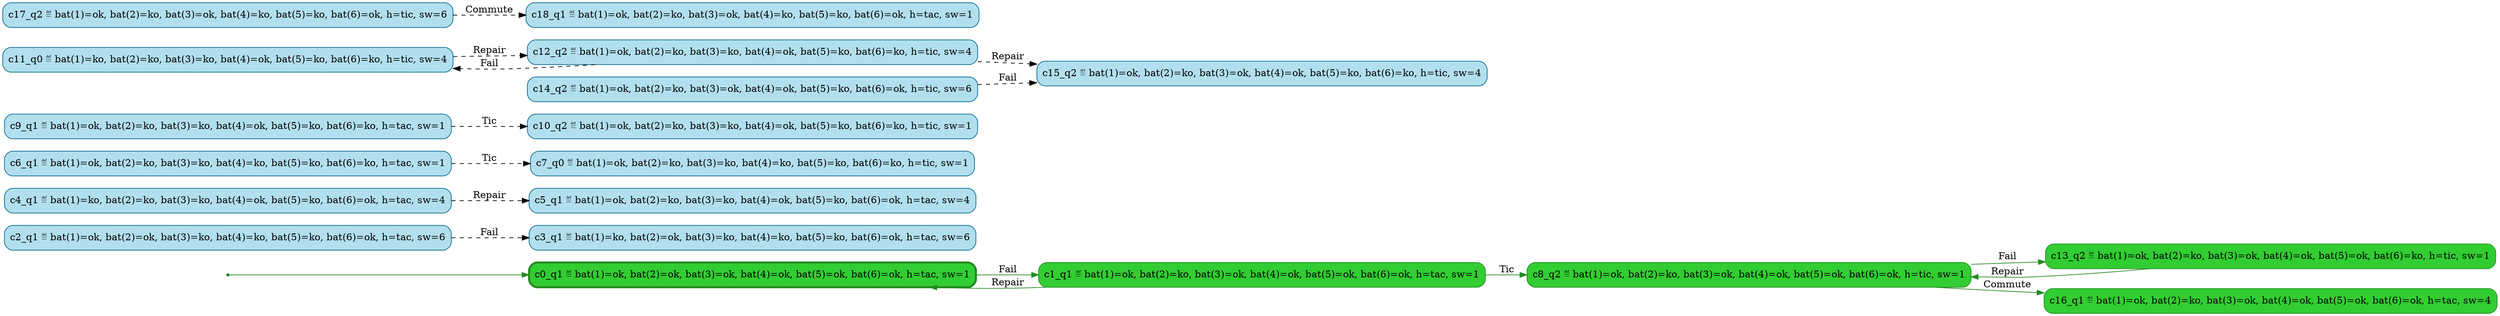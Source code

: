 digraph g {

	rankdir="LR"

	__invisible__[shape="point", color="forestgreen"]
	c0_q1[label="c0_q1 ≝ bat(1)=ok, bat(2)=ok, bat(3)=ok, bat(4)=ok, bat(5)=ok, bat(6)=ok, h=tac, sw=1", shape="box", style="rounded, filled", color="forestgreen", fillcolor="limegreen", penwidth=3] // Initial
	c1_q1[label="c1_q1 ≝ bat(1)=ok, bat(2)=ko, bat(3)=ok, bat(4)=ok, bat(5)=ok, bat(6)=ok, h=tac, sw=1", shape="box", style="rounded, filled", color="forestgreen", fillcolor="limegreen"]
	c8_q2[label="c8_q2 ≝ bat(1)=ok, bat(2)=ko, bat(3)=ok, bat(4)=ok, bat(5)=ok, bat(6)=ok, h=tic, sw=1", shape="box", style="rounded, filled", color="forestgreen", fillcolor="limegreen"]
	c13_q2[label="c13_q2 ≝ bat(1)=ok, bat(2)=ko, bat(3)=ok, bat(4)=ok, bat(5)=ok, bat(6)=ko, h=tic, sw=1", shape="box", style="rounded, filled", color="forestgreen", fillcolor="limegreen"]
	c16_q1[label="c16_q1 ≝ bat(1)=ok, bat(2)=ko, bat(3)=ok, bat(4)=ok, bat(5)=ok, bat(6)=ok, h=tac, sw=4", shape="box", style="rounded, filled", color="forestgreen", fillcolor="limegreen"]
	c2_q1[label="c2_q1 ≝ bat(1)=ok, bat(2)=ok, bat(3)=ko, bat(4)=ko, bat(5)=ko, bat(6)=ok, h=tac, sw=6", shape="box", style="rounded, filled", color="deepskyblue4", fillcolor="lightblue2"]
	c3_q1[label="c3_q1 ≝ bat(1)=ko, bat(2)=ok, bat(3)=ko, bat(4)=ko, bat(5)=ko, bat(6)=ok, h=tac, sw=6", shape="box", style="rounded, filled", color="deepskyblue4", fillcolor="lightblue2"]
	c4_q1[label="c4_q1 ≝ bat(1)=ko, bat(2)=ko, bat(3)=ko, bat(4)=ok, bat(5)=ko, bat(6)=ok, h=tac, sw=4", shape="box", style="rounded, filled", color="deepskyblue4", fillcolor="lightblue2"]
	c5_q1[label="c5_q1 ≝ bat(1)=ok, bat(2)=ko, bat(3)=ko, bat(4)=ok, bat(5)=ko, bat(6)=ok, h=tac, sw=4", shape="box", style="rounded, filled", color="deepskyblue4", fillcolor="lightblue2"]
	c6_q1[label="c6_q1 ≝ bat(1)=ok, bat(2)=ko, bat(3)=ko, bat(4)=ko, bat(5)=ko, bat(6)=ko, h=tac, sw=1", shape="box", style="rounded, filled", color="deepskyblue4", fillcolor="lightblue2"]
	c7_q0[label="c7_q0 ≝ bat(1)=ok, bat(2)=ko, bat(3)=ko, bat(4)=ko, bat(5)=ko, bat(6)=ko, h=tic, sw=1", shape="box", style="rounded, filled", color="deepskyblue4", fillcolor="lightblue2"]
	c9_q1[label="c9_q1 ≝ bat(1)=ok, bat(2)=ko, bat(3)=ko, bat(4)=ok, bat(5)=ko, bat(6)=ko, h=tac, sw=1", shape="box", style="rounded, filled", color="deepskyblue4", fillcolor="lightblue2"]
	c10_q2[label="c10_q2 ≝ bat(1)=ok, bat(2)=ko, bat(3)=ko, bat(4)=ok, bat(5)=ko, bat(6)=ko, h=tic, sw=1", shape="box", style="rounded, filled", color="deepskyblue4", fillcolor="lightblue2"]
	c11_q0[label="c11_q0 ≝ bat(1)=ko, bat(2)=ko, bat(3)=ko, bat(4)=ok, bat(5)=ko, bat(6)=ko, h=tic, sw=4", shape="box", style="rounded, filled", color="deepskyblue4", fillcolor="lightblue2"]
	c12_q2[label="c12_q2 ≝ bat(1)=ok, bat(2)=ko, bat(3)=ko, bat(4)=ok, bat(5)=ko, bat(6)=ko, h=tic, sw=4", shape="box", style="rounded, filled", color="deepskyblue4", fillcolor="lightblue2"]
	c14_q2[label="c14_q2 ≝ bat(1)=ok, bat(2)=ko, bat(3)=ok, bat(4)=ok, bat(5)=ko, bat(6)=ok, h=tic, sw=6", shape="box", style="rounded, filled", color="deepskyblue4", fillcolor="lightblue2"]
	c15_q2[label="c15_q2 ≝ bat(1)=ok, bat(2)=ko, bat(3)=ok, bat(4)=ok, bat(5)=ko, bat(6)=ko, h=tic, sw=4", shape="box", style="rounded, filled", color="deepskyblue4", fillcolor="lightblue2"]
	c17_q2[label="c17_q2 ≝ bat(1)=ok, bat(2)=ko, bat(3)=ok, bat(4)=ko, bat(5)=ko, bat(6)=ok, h=tic, sw=6", shape="box", style="rounded, filled", color="deepskyblue4", fillcolor="lightblue2"]
	c18_q1[label="c18_q1 ≝ bat(1)=ok, bat(2)=ko, bat(3)=ok, bat(4)=ko, bat(5)=ko, bat(6)=ok, h=tac, sw=1", shape="box", style="rounded, filled", color="deepskyblue4", fillcolor="lightblue2"]

	__invisible__ -> c0_q1[color="forestgreen"]
	c0_q1 -> c1_q1[label="Fail", color="forestgreen"]
	c1_q1 -> c0_q1[label="Repair", color="forestgreen"]
	c1_q1 -> c8_q2[label="Tic", color="forestgreen"]
	c8_q2 -> c13_q2[label="Fail", color="forestgreen"]
	c13_q2 -> c8_q2[label="Repair", color="forestgreen"]
	c8_q2 -> c16_q1[label="Commute", color="forestgreen"]
	c2_q1 -> c3_q1[label="Fail", color="black", style="dashed"]
	c4_q1 -> c5_q1[label="Repair", color="black", style="dashed"]
	c6_q1 -> c7_q0[label="Tic", color="black", style="dashed"]
	c9_q1 -> c10_q2[label="Tic", color="black", style="dashed"]
	c11_q0 -> c12_q2[label="Repair", color="black", style="dashed"]
	c14_q2 -> c15_q2[label="Fail", color="black", style="dashed"]
	c12_q2 -> c15_q2[label="Repair", color="black", style="dashed"]
	c12_q2 -> c11_q0[label="Fail", color="black", style="dashed"]
	c17_q2 -> c18_q1[label="Commute", color="black", style="dashed"]

}
